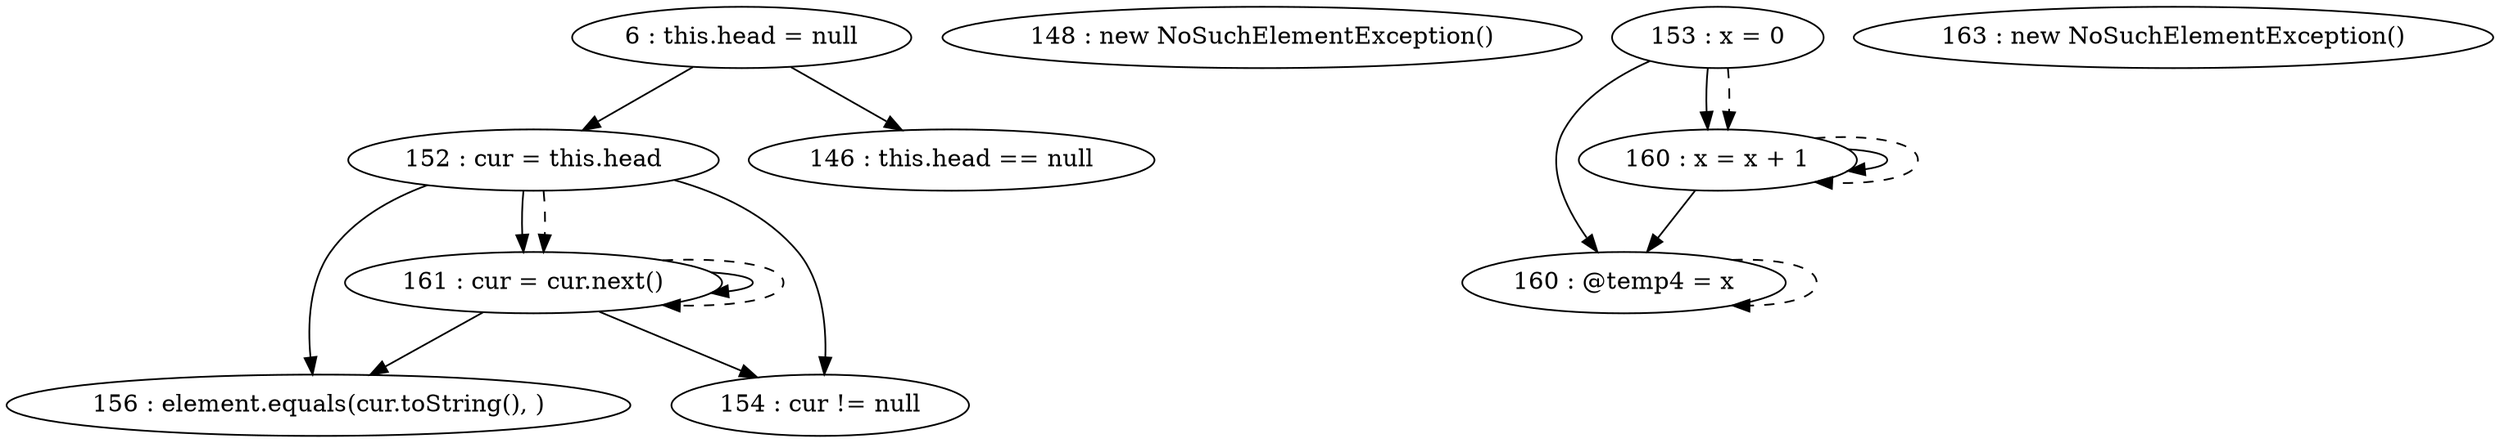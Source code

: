 digraph G {
"6 : this.head = null"
"6 : this.head = null" -> "152 : cur = this.head"
"6 : this.head = null" -> "146 : this.head == null"
"146 : this.head == null"
"148 : new NoSuchElementException()"
"152 : cur = this.head"
"152 : cur = this.head" -> "161 : cur = cur.next()"
"152 : cur = this.head" -> "156 : element.equals(cur.toString(), )"
"152 : cur = this.head" -> "154 : cur != null"
"152 : cur = this.head" -> "161 : cur = cur.next()" [style=dashed]
"153 : x = 0"
"153 : x = 0" -> "160 : @temp4 = x"
"153 : x = 0" -> "160 : x = x + 1"
"153 : x = 0" -> "160 : x = x + 1" [style=dashed]
"154 : cur != null"
"156 : element.equals(cur.toString(), )"
"163 : new NoSuchElementException()"
"160 : @temp4 = x"
"160 : @temp4 = x" -> "160 : @temp4 = x" [style=dashed]
"160 : x = x + 1"
"160 : x = x + 1" -> "160 : @temp4 = x"
"160 : x = x + 1" -> "160 : x = x + 1"
"160 : x = x + 1" -> "160 : x = x + 1" [style=dashed]
"161 : cur = cur.next()"
"161 : cur = cur.next()" -> "161 : cur = cur.next()"
"161 : cur = cur.next()" -> "156 : element.equals(cur.toString(), )"
"161 : cur = cur.next()" -> "154 : cur != null"
"161 : cur = cur.next()" -> "161 : cur = cur.next()" [style=dashed]
"154 : cur != null"
}